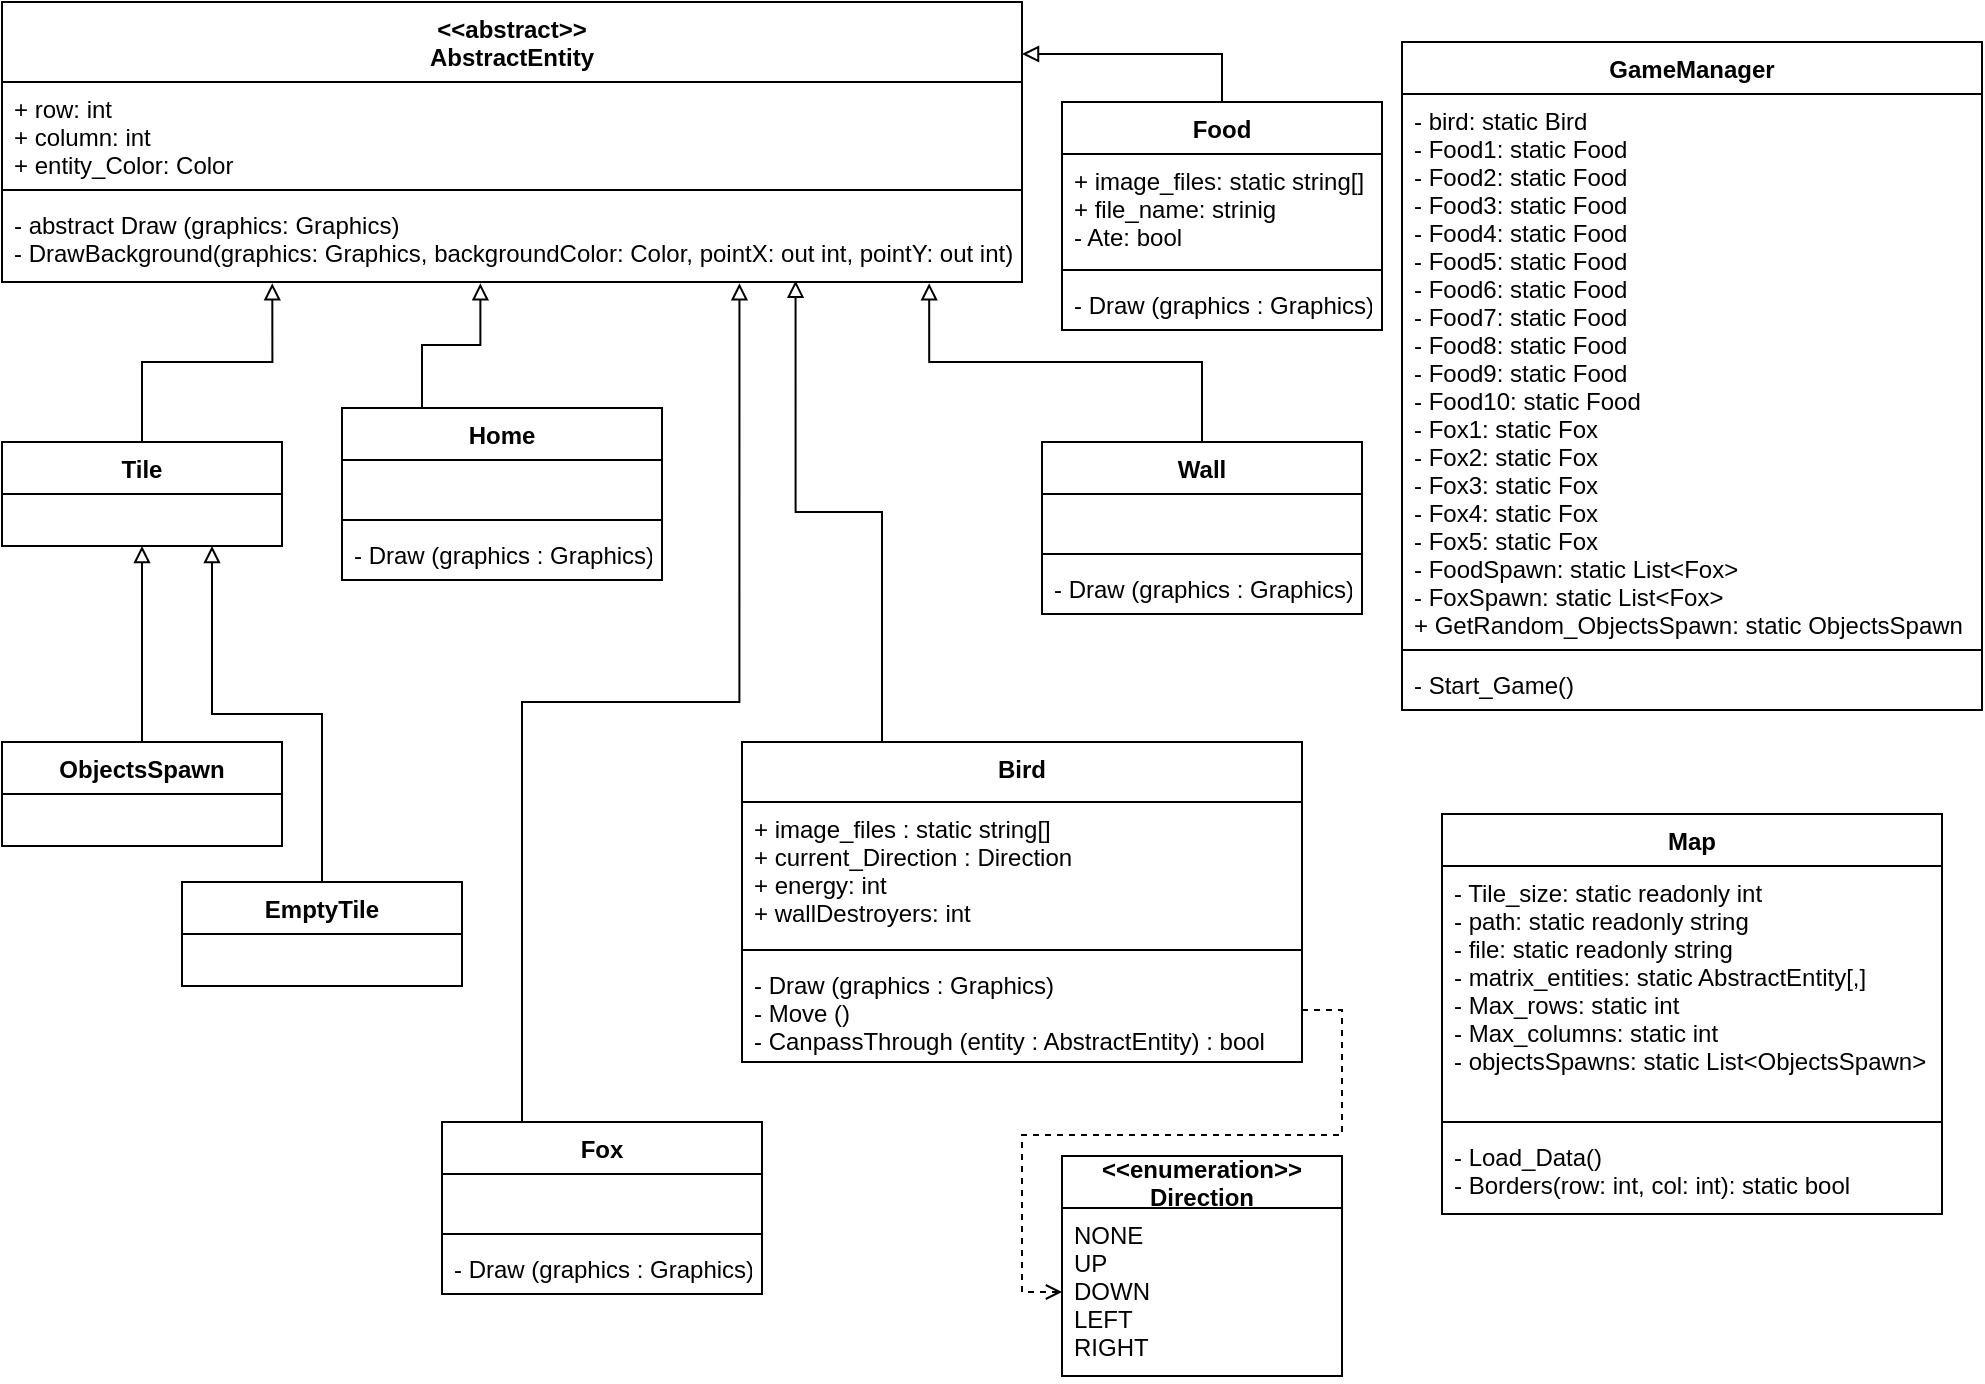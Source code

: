 <mxfile version="14.0.0"><diagram id="32v1D9YuPwRmCY7gIg4Q" name="Page-1"><mxGraphModel dx="1736" dy="776" grid="1" gridSize="10" guides="1" tooltips="1" connect="1" arrows="1" fold="1" page="1" pageScale="1" pageWidth="827" pageHeight="1169" math="0" shadow="0"><root><mxCell id="0"/><mxCell id="1" parent="0"/><mxCell id="z-Lf9-5aBzXS-0rjV2jp-65" style="edgeStyle=orthogonalEdgeStyle;rounded=0;orthogonalLoop=1;jettySize=auto;html=1;exitX=0.25;exitY=0;exitDx=0;exitDy=0;entryX=0.778;entryY=0.984;entryDx=0;entryDy=0;entryPerimeter=0;endArrow=block;endFill=0;" edge="1" parent="1" source="mAMilyqf4_WRREjv-nyC-15" target="mAMilyqf4_WRREjv-nyC-22"><mxGeometry relative="1" as="geometry"/></mxCell><mxCell id="mAMilyqf4_WRREjv-nyC-15" value="Bird" style="swimlane;fontStyle=1;align=center;verticalAlign=top;childLayout=stackLayout;horizontal=1;startSize=30;horizontalStack=0;resizeParent=1;resizeParentMax=0;resizeLast=0;collapsible=1;marginBottom=0;gradientColor=none;" parent="1" vertex="1"><mxGeometry x="380" y="380" width="280" height="160" as="geometry"/></mxCell><mxCell id="mAMilyqf4_WRREjv-nyC-16" value="+ image_files : static string[]&#10;+ current_Direction : Direction&#10;+ energy: int&#10;+ wallDestroyers: int" style="text;strokeColor=none;fillColor=none;align=left;verticalAlign=top;spacingLeft=4;spacingRight=4;overflow=hidden;rotatable=0;points=[[0,0.5],[1,0.5]];portConstraint=eastwest;" parent="mAMilyqf4_WRREjv-nyC-15" vertex="1"><mxGeometry y="30" width="280" height="70" as="geometry"/></mxCell><mxCell id="mAMilyqf4_WRREjv-nyC-17" value="" style="line;strokeWidth=1;fillColor=none;align=left;verticalAlign=middle;spacingTop=-1;spacingLeft=3;spacingRight=3;rotatable=0;labelPosition=right;points=[];portConstraint=eastwest;" parent="mAMilyqf4_WRREjv-nyC-15" vertex="1"><mxGeometry y="100" width="280" height="8" as="geometry"/></mxCell><mxCell id="mAMilyqf4_WRREjv-nyC-18" value="- Draw (graphics : Graphics)&#10;- Move ()&#10;- CanpassThrough (entity : AbstractEntity) : bool" style="text;strokeColor=none;fillColor=none;align=left;verticalAlign=top;spacingLeft=4;spacingRight=4;overflow=hidden;rotatable=0;points=[[0,0.5],[1,0.5]];portConstraint=eastwest;" parent="mAMilyqf4_WRREjv-nyC-15" vertex="1"><mxGeometry y="108" width="280" height="52" as="geometry"/></mxCell><mxCell id="mAMilyqf4_WRREjv-nyC-19" value="&lt;&lt;abstract&gt;&gt;&#10;AbstractEntity" style="swimlane;fontStyle=1;align=center;verticalAlign=top;childLayout=stackLayout;horizontal=1;startSize=40;horizontalStack=0;resizeParent=1;resizeParentMax=0;resizeLast=0;collapsible=1;marginBottom=0;gradientColor=none;" parent="1" vertex="1"><mxGeometry x="10" y="10" width="510" height="140" as="geometry"/></mxCell><mxCell id="mAMilyqf4_WRREjv-nyC-20" value="+ row: int&#10;+ column: int&#10;+ entity_Color: Color" style="text;strokeColor=none;fillColor=none;align=left;verticalAlign=top;spacingLeft=4;spacingRight=4;overflow=hidden;rotatable=0;points=[[0,0.5],[1,0.5]];portConstraint=eastwest;" parent="mAMilyqf4_WRREjv-nyC-19" vertex="1"><mxGeometry y="40" width="510" height="50" as="geometry"/></mxCell><mxCell id="mAMilyqf4_WRREjv-nyC-21" value="" style="line;strokeWidth=1;fillColor=none;align=left;verticalAlign=middle;spacingTop=-1;spacingLeft=3;spacingRight=3;rotatable=0;labelPosition=right;points=[];portConstraint=eastwest;" parent="mAMilyqf4_WRREjv-nyC-19" vertex="1"><mxGeometry y="90" width="510" height="8" as="geometry"/></mxCell><mxCell id="mAMilyqf4_WRREjv-nyC-22" value="- abstract Draw (graphics: Graphics)&#10;- DrawBackground(graphics: Graphics, backgroundColor: Color, pointX: out int, pointY: out int)" style="text;strokeColor=none;fillColor=none;align=left;verticalAlign=top;spacingLeft=4;spacingRight=4;overflow=hidden;rotatable=0;points=[[0,0.5],[1,0.5]];portConstraint=eastwest;" parent="mAMilyqf4_WRREjv-nyC-19" vertex="1"><mxGeometry y="98" width="510" height="42" as="geometry"/></mxCell><mxCell id="z-Lf9-5aBzXS-0rjV2jp-2" value="&lt;&lt;enumeration&gt;&gt;&#10;Direction" style="swimlane;fontStyle=1;childLayout=stackLayout;horizontal=1;startSize=26;fillColor=none;horizontalStack=0;resizeParent=1;resizeParentMax=0;resizeLast=0;collapsible=1;marginBottom=0;" vertex="1" parent="1"><mxGeometry x="540" y="587" width="140" height="110" as="geometry"/></mxCell><mxCell id="z-Lf9-5aBzXS-0rjV2jp-3" value="NONE&#10;UP&#10;DOWN&#10;LEFT&#10;RIGHT" style="text;strokeColor=none;fillColor=none;align=left;verticalAlign=top;spacingLeft=4;spacingRight=4;overflow=hidden;rotatable=0;points=[[0,0.5],[1,0.5]];portConstraint=eastwest;" vertex="1" parent="z-Lf9-5aBzXS-0rjV2jp-2"><mxGeometry y="26" width="140" height="84" as="geometry"/></mxCell><mxCell id="z-Lf9-5aBzXS-0rjV2jp-56" style="edgeStyle=orthogonalEdgeStyle;rounded=0;orthogonalLoop=1;jettySize=auto;html=1;exitX=0.5;exitY=0;exitDx=0;exitDy=0;entryX=0.75;entryY=1;entryDx=0;entryDy=0;endArrow=block;endFill=0;" edge="1" parent="1" source="z-Lf9-5aBzXS-0rjV2jp-6" target="z-Lf9-5aBzXS-0rjV2jp-34"><mxGeometry relative="1" as="geometry"/></mxCell><mxCell id="z-Lf9-5aBzXS-0rjV2jp-6" value="EmptyTile" style="swimlane;fontStyle=1;childLayout=stackLayout;horizontal=1;startSize=26;fillColor=none;horizontalStack=0;resizeParent=1;resizeParentMax=0;resizeLast=0;collapsible=1;marginBottom=0;" vertex="1" parent="1"><mxGeometry x="100" y="450" width="140" height="52" as="geometry"/></mxCell><mxCell id="z-Lf9-5aBzXS-0rjV2jp-60" style="edgeStyle=orthogonalEdgeStyle;rounded=0;orthogonalLoop=1;jettySize=auto;html=1;exitX=0.5;exitY=0;exitDx=0;exitDy=0;entryX=1;entryY=-0.28;entryDx=0;entryDy=0;entryPerimeter=0;endArrow=block;endFill=0;" edge="1" parent="1" source="z-Lf9-5aBzXS-0rjV2jp-10" target="mAMilyqf4_WRREjv-nyC-20"><mxGeometry relative="1" as="geometry"/></mxCell><mxCell id="z-Lf9-5aBzXS-0rjV2jp-10" value="Food" style="swimlane;fontStyle=1;align=center;verticalAlign=top;childLayout=stackLayout;horizontal=1;startSize=26;horizontalStack=0;resizeParent=1;resizeParentMax=0;resizeLast=0;collapsible=1;marginBottom=0;" vertex="1" parent="1"><mxGeometry x="540" y="60" width="160" height="114" as="geometry"/></mxCell><mxCell id="z-Lf9-5aBzXS-0rjV2jp-11" value="+ image_files: static string[]&#10;+ file_name: strinig&#10;- Ate: bool" style="text;strokeColor=none;fillColor=none;align=left;verticalAlign=top;spacingLeft=4;spacingRight=4;overflow=hidden;rotatable=0;points=[[0,0.5],[1,0.5]];portConstraint=eastwest;" vertex="1" parent="z-Lf9-5aBzXS-0rjV2jp-10"><mxGeometry y="26" width="160" height="54" as="geometry"/></mxCell><mxCell id="z-Lf9-5aBzXS-0rjV2jp-12" value="" style="line;strokeWidth=1;fillColor=none;align=left;verticalAlign=middle;spacingTop=-1;spacingLeft=3;spacingRight=3;rotatable=0;labelPosition=right;points=[];portConstraint=eastwest;" vertex="1" parent="z-Lf9-5aBzXS-0rjV2jp-10"><mxGeometry y="80" width="160" height="8" as="geometry"/></mxCell><mxCell id="z-Lf9-5aBzXS-0rjV2jp-13" value="- Draw (graphics : Graphics)" style="text;strokeColor=none;fillColor=none;align=left;verticalAlign=top;spacingLeft=4;spacingRight=4;overflow=hidden;rotatable=0;points=[[0,0.5],[1,0.5]];portConstraint=eastwest;" vertex="1" parent="z-Lf9-5aBzXS-0rjV2jp-10"><mxGeometry y="88" width="160" height="26" as="geometry"/></mxCell><mxCell id="z-Lf9-5aBzXS-0rjV2jp-59" style="edgeStyle=orthogonalEdgeStyle;rounded=0;orthogonalLoop=1;jettySize=auto;html=1;exitX=0.25;exitY=0;exitDx=0;exitDy=0;entryX=0.723;entryY=1.016;entryDx=0;entryDy=0;entryPerimeter=0;endArrow=block;endFill=0;" edge="1" parent="1" source="z-Lf9-5aBzXS-0rjV2jp-14" target="mAMilyqf4_WRREjv-nyC-22"><mxGeometry relative="1" as="geometry"/></mxCell><mxCell id="z-Lf9-5aBzXS-0rjV2jp-14" value="Fox" style="swimlane;fontStyle=1;align=center;verticalAlign=top;childLayout=stackLayout;horizontal=1;startSize=26;horizontalStack=0;resizeParent=1;resizeParentMax=0;resizeLast=0;collapsible=1;marginBottom=0;" vertex="1" parent="1"><mxGeometry x="230" y="570" width="160" height="86" as="geometry"/></mxCell><mxCell id="z-Lf9-5aBzXS-0rjV2jp-15" value=" " style="text;strokeColor=none;fillColor=none;align=left;verticalAlign=top;spacingLeft=4;spacingRight=4;overflow=hidden;rotatable=0;points=[[0,0.5],[1,0.5]];portConstraint=eastwest;" vertex="1" parent="z-Lf9-5aBzXS-0rjV2jp-14"><mxGeometry y="26" width="160" height="26" as="geometry"/></mxCell><mxCell id="z-Lf9-5aBzXS-0rjV2jp-16" value="" style="line;strokeWidth=1;fillColor=none;align=left;verticalAlign=middle;spacingTop=-1;spacingLeft=3;spacingRight=3;rotatable=0;labelPosition=right;points=[];portConstraint=eastwest;" vertex="1" parent="z-Lf9-5aBzXS-0rjV2jp-14"><mxGeometry y="52" width="160" height="8" as="geometry"/></mxCell><mxCell id="z-Lf9-5aBzXS-0rjV2jp-17" value="- Draw (graphics : Graphics)" style="text;strokeColor=none;fillColor=none;align=left;verticalAlign=top;spacingLeft=4;spacingRight=4;overflow=hidden;rotatable=0;points=[[0,0.5],[1,0.5]];portConstraint=eastwest;" vertex="1" parent="z-Lf9-5aBzXS-0rjV2jp-14"><mxGeometry y="60" width="160" height="26" as="geometry"/></mxCell><mxCell id="z-Lf9-5aBzXS-0rjV2jp-58" style="edgeStyle=orthogonalEdgeStyle;rounded=0;orthogonalLoop=1;jettySize=auto;html=1;exitX=0.25;exitY=0;exitDx=0;exitDy=0;entryX=0.469;entryY=1.016;entryDx=0;entryDy=0;entryPerimeter=0;endArrow=block;endFill=0;" edge="1" parent="1" source="z-Lf9-5aBzXS-0rjV2jp-22" target="mAMilyqf4_WRREjv-nyC-22"><mxGeometry relative="1" as="geometry"/></mxCell><mxCell id="z-Lf9-5aBzXS-0rjV2jp-22" value="Home" style="swimlane;fontStyle=1;align=center;verticalAlign=top;childLayout=stackLayout;horizontal=1;startSize=26;horizontalStack=0;resizeParent=1;resizeParentMax=0;resizeLast=0;collapsible=1;marginBottom=0;" vertex="1" parent="1"><mxGeometry x="180" y="213" width="160" height="86" as="geometry"/></mxCell><mxCell id="z-Lf9-5aBzXS-0rjV2jp-23" value=" " style="text;strokeColor=none;fillColor=none;align=left;verticalAlign=top;spacingLeft=4;spacingRight=4;overflow=hidden;rotatable=0;points=[[0,0.5],[1,0.5]];portConstraint=eastwest;" vertex="1" parent="z-Lf9-5aBzXS-0rjV2jp-22"><mxGeometry y="26" width="160" height="26" as="geometry"/></mxCell><mxCell id="z-Lf9-5aBzXS-0rjV2jp-24" value="" style="line;strokeWidth=1;fillColor=none;align=left;verticalAlign=middle;spacingTop=-1;spacingLeft=3;spacingRight=3;rotatable=0;labelPosition=right;points=[];portConstraint=eastwest;" vertex="1" parent="z-Lf9-5aBzXS-0rjV2jp-22"><mxGeometry y="52" width="160" height="8" as="geometry"/></mxCell><mxCell id="z-Lf9-5aBzXS-0rjV2jp-25" value="- Draw (graphics : Graphics)" style="text;strokeColor=none;fillColor=none;align=left;verticalAlign=top;spacingLeft=4;spacingRight=4;overflow=hidden;rotatable=0;points=[[0,0.5],[1,0.5]];portConstraint=eastwest;" vertex="1" parent="z-Lf9-5aBzXS-0rjV2jp-22"><mxGeometry y="60" width="160" height="26" as="geometry"/></mxCell><mxCell id="z-Lf9-5aBzXS-0rjV2jp-55" style="edgeStyle=orthogonalEdgeStyle;rounded=0;orthogonalLoop=1;jettySize=auto;html=1;exitX=0.5;exitY=0;exitDx=0;exitDy=0;entryX=0.5;entryY=1;entryDx=0;entryDy=0;endArrow=block;endFill=0;" edge="1" parent="1" source="z-Lf9-5aBzXS-0rjV2jp-30" target="z-Lf9-5aBzXS-0rjV2jp-34"><mxGeometry relative="1" as="geometry"/></mxCell><mxCell id="z-Lf9-5aBzXS-0rjV2jp-30" value="ObjectsSpawn" style="swimlane;fontStyle=1;childLayout=stackLayout;horizontal=1;startSize=26;fillColor=none;horizontalStack=0;resizeParent=1;resizeParentMax=0;resizeLast=0;collapsible=1;marginBottom=0;" vertex="1" parent="1"><mxGeometry x="10" y="380" width="140" height="52" as="geometry"/></mxCell><mxCell id="z-Lf9-5aBzXS-0rjV2jp-54" style="edgeStyle=orthogonalEdgeStyle;rounded=0;orthogonalLoop=1;jettySize=auto;html=1;exitX=0.5;exitY=0;exitDx=0;exitDy=0;entryX=0.265;entryY=1.016;entryDx=0;entryDy=0;entryPerimeter=0;endArrow=block;endFill=0;" edge="1" parent="1" source="z-Lf9-5aBzXS-0rjV2jp-34" target="mAMilyqf4_WRREjv-nyC-22"><mxGeometry relative="1" as="geometry"/></mxCell><mxCell id="z-Lf9-5aBzXS-0rjV2jp-34" value="Tile" style="swimlane;fontStyle=1;childLayout=stackLayout;horizontal=1;startSize=26;fillColor=none;horizontalStack=0;resizeParent=1;resizeParentMax=0;resizeLast=0;collapsible=1;marginBottom=0;" vertex="1" parent="1"><mxGeometry x="10" y="230" width="140" height="52" as="geometry"/></mxCell><mxCell id="z-Lf9-5aBzXS-0rjV2jp-61" style="edgeStyle=orthogonalEdgeStyle;rounded=0;orthogonalLoop=1;jettySize=auto;html=1;exitX=0.5;exitY=0;exitDx=0;exitDy=0;entryX=0.909;entryY=1.016;entryDx=0;entryDy=0;entryPerimeter=0;endArrow=block;endFill=0;" edge="1" parent="1" source="z-Lf9-5aBzXS-0rjV2jp-35" target="mAMilyqf4_WRREjv-nyC-22"><mxGeometry relative="1" as="geometry"/></mxCell><mxCell id="z-Lf9-5aBzXS-0rjV2jp-35" value="Wall" style="swimlane;fontStyle=1;align=center;verticalAlign=top;childLayout=stackLayout;horizontal=1;startSize=26;horizontalStack=0;resizeParent=1;resizeParentMax=0;resizeLast=0;collapsible=1;marginBottom=0;" vertex="1" parent="1"><mxGeometry x="530" y="230" width="160" height="86" as="geometry"/></mxCell><mxCell id="z-Lf9-5aBzXS-0rjV2jp-36" value=" " style="text;strokeColor=none;fillColor=none;align=left;verticalAlign=top;spacingLeft=4;spacingRight=4;overflow=hidden;rotatable=0;points=[[0,0.5],[1,0.5]];portConstraint=eastwest;" vertex="1" parent="z-Lf9-5aBzXS-0rjV2jp-35"><mxGeometry y="26" width="160" height="26" as="geometry"/></mxCell><mxCell id="z-Lf9-5aBzXS-0rjV2jp-37" value="" style="line;strokeWidth=1;fillColor=none;align=left;verticalAlign=middle;spacingTop=-1;spacingLeft=3;spacingRight=3;rotatable=0;labelPosition=right;points=[];portConstraint=eastwest;" vertex="1" parent="z-Lf9-5aBzXS-0rjV2jp-35"><mxGeometry y="52" width="160" height="8" as="geometry"/></mxCell><mxCell id="z-Lf9-5aBzXS-0rjV2jp-38" value="- Draw (graphics : Graphics)" style="text;strokeColor=none;fillColor=none;align=left;verticalAlign=top;spacingLeft=4;spacingRight=4;overflow=hidden;rotatable=0;points=[[0,0.5],[1,0.5]];portConstraint=eastwest;" vertex="1" parent="z-Lf9-5aBzXS-0rjV2jp-35"><mxGeometry y="60" width="160" height="26" as="geometry"/></mxCell><mxCell id="z-Lf9-5aBzXS-0rjV2jp-39" value="GameManager" style="swimlane;fontStyle=1;align=center;verticalAlign=top;childLayout=stackLayout;horizontal=1;startSize=26;horizontalStack=0;resizeParent=1;resizeParentMax=0;resizeLast=0;collapsible=1;marginBottom=0;" vertex="1" parent="1"><mxGeometry x="710" y="30" width="290" height="334" as="geometry"/></mxCell><mxCell id="z-Lf9-5aBzXS-0rjV2jp-40" value="- bird: static Bird&#10;- Food1: static Food&#10;- Food2: static Food&#10;- Food3: static Food&#10;- Food4: static Food&#10;- Food5: static Food&#10;- Food6: static Food&#10;- Food7: static Food&#10;- Food8: static Food&#10;- Food9: static Food&#10;- Food10: static Food&#10;- Fox1: static Fox&#10;- Fox2: static Fox&#10;- Fox3: static Fox&#10;- Fox4: static Fox&#10;- Fox5: static Fox&#10;- FoodSpawn: static List&lt;Fox&gt;&#10;- FoxSpawn: static List&lt;Fox&gt;&#10;+ GetRandom_ObjectsSpawn: static ObjectsSpawn" style="text;strokeColor=none;fillColor=none;align=left;verticalAlign=top;spacingLeft=4;spacingRight=4;overflow=hidden;rotatable=0;points=[[0,0.5],[1,0.5]];portConstraint=eastwest;" vertex="1" parent="z-Lf9-5aBzXS-0rjV2jp-39"><mxGeometry y="26" width="290" height="274" as="geometry"/></mxCell><mxCell id="z-Lf9-5aBzXS-0rjV2jp-41" value="" style="line;strokeWidth=1;fillColor=none;align=left;verticalAlign=middle;spacingTop=-1;spacingLeft=3;spacingRight=3;rotatable=0;labelPosition=right;points=[];portConstraint=eastwest;" vertex="1" parent="z-Lf9-5aBzXS-0rjV2jp-39"><mxGeometry y="300" width="290" height="8" as="geometry"/></mxCell><mxCell id="z-Lf9-5aBzXS-0rjV2jp-42" value="- Start_Game()" style="text;strokeColor=none;fillColor=none;align=left;verticalAlign=top;spacingLeft=4;spacingRight=4;overflow=hidden;rotatable=0;points=[[0,0.5],[1,0.5]];portConstraint=eastwest;" vertex="1" parent="z-Lf9-5aBzXS-0rjV2jp-39"><mxGeometry y="308" width="290" height="26" as="geometry"/></mxCell><mxCell id="z-Lf9-5aBzXS-0rjV2jp-43" value="Map" style="swimlane;fontStyle=1;align=center;verticalAlign=top;childLayout=stackLayout;horizontal=1;startSize=26;horizontalStack=0;resizeParent=1;resizeParentMax=0;resizeLast=0;collapsible=1;marginBottom=0;" vertex="1" parent="1"><mxGeometry x="730" y="416" width="250" height="200" as="geometry"/></mxCell><mxCell id="z-Lf9-5aBzXS-0rjV2jp-44" value="- Tile_size: static readonly int&#10;- path: static readonly string&#10;- file: static readonly string&#10;- matrix_entities: static AbstractEntity[,]&#10;- Max_rows: static int&#10;- Max_columns: static int&#10;- objectsSpawns: static List&lt;ObjectsSpawn&gt;" style="text;strokeColor=none;fillColor=none;align=left;verticalAlign=top;spacingLeft=4;spacingRight=4;overflow=hidden;rotatable=0;points=[[0,0.5],[1,0.5]];portConstraint=eastwest;" vertex="1" parent="z-Lf9-5aBzXS-0rjV2jp-43"><mxGeometry y="26" width="250" height="124" as="geometry"/></mxCell><mxCell id="z-Lf9-5aBzXS-0rjV2jp-45" value="" style="line;strokeWidth=1;fillColor=none;align=left;verticalAlign=middle;spacingTop=-1;spacingLeft=3;spacingRight=3;rotatable=0;labelPosition=right;points=[];portConstraint=eastwest;" vertex="1" parent="z-Lf9-5aBzXS-0rjV2jp-43"><mxGeometry y="150" width="250" height="8" as="geometry"/></mxCell><mxCell id="z-Lf9-5aBzXS-0rjV2jp-46" value="- Load_Data()&#10;- Borders(row: int, col: int): static bool" style="text;strokeColor=none;fillColor=none;align=left;verticalAlign=top;spacingLeft=4;spacingRight=4;overflow=hidden;rotatable=0;points=[[0,0.5],[1,0.5]];portConstraint=eastwest;" vertex="1" parent="z-Lf9-5aBzXS-0rjV2jp-43"><mxGeometry y="158" width="250" height="42" as="geometry"/></mxCell><mxCell id="z-Lf9-5aBzXS-0rjV2jp-66" style="edgeStyle=orthogonalEdgeStyle;rounded=0;orthogonalLoop=1;jettySize=auto;html=1;exitX=1;exitY=0.5;exitDx=0;exitDy=0;entryX=0;entryY=0.5;entryDx=0;entryDy=0;endArrow=open;endFill=0;dashed=1;" edge="1" parent="1" source="mAMilyqf4_WRREjv-nyC-18" target="z-Lf9-5aBzXS-0rjV2jp-3"><mxGeometry relative="1" as="geometry"/></mxCell></root></mxGraphModel></diagram></mxfile>
